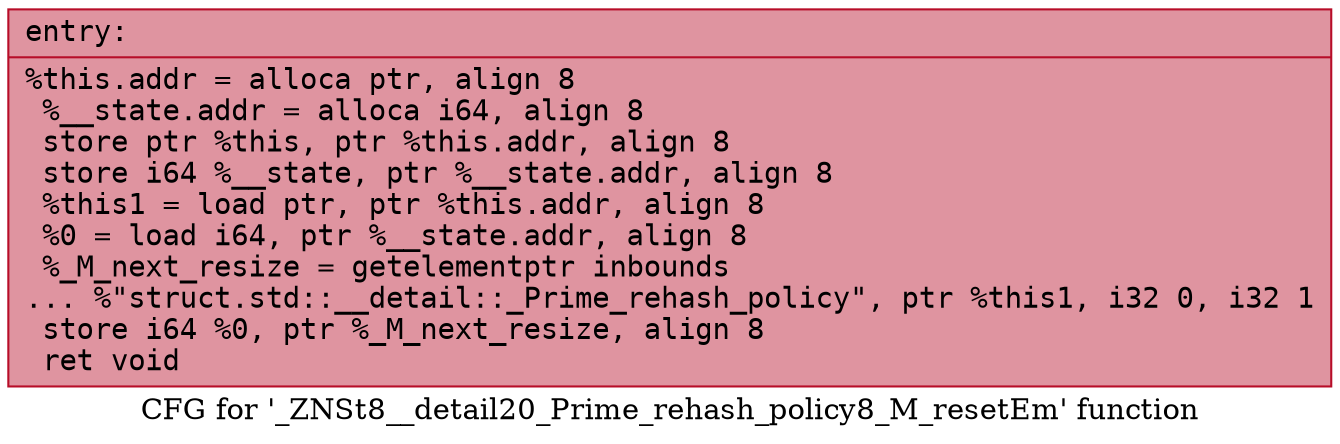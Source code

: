 digraph "CFG for '_ZNSt8__detail20_Prime_rehash_policy8_M_resetEm' function" {
	label="CFG for '_ZNSt8__detail20_Prime_rehash_policy8_M_resetEm' function";

	Node0x556bfea10930 [shape=record,color="#b70d28ff", style=filled, fillcolor="#b70d2870" fontname="Courier",label="{entry:\l|  %this.addr = alloca ptr, align 8\l  %__state.addr = alloca i64, align 8\l  store ptr %this, ptr %this.addr, align 8\l  store i64 %__state, ptr %__state.addr, align 8\l  %this1 = load ptr, ptr %this.addr, align 8\l  %0 = load i64, ptr %__state.addr, align 8\l  %_M_next_resize = getelementptr inbounds\l... %\"struct.std::__detail::_Prime_rehash_policy\", ptr %this1, i32 0, i32 1\l  store i64 %0, ptr %_M_next_resize, align 8\l  ret void\l}"];
}
